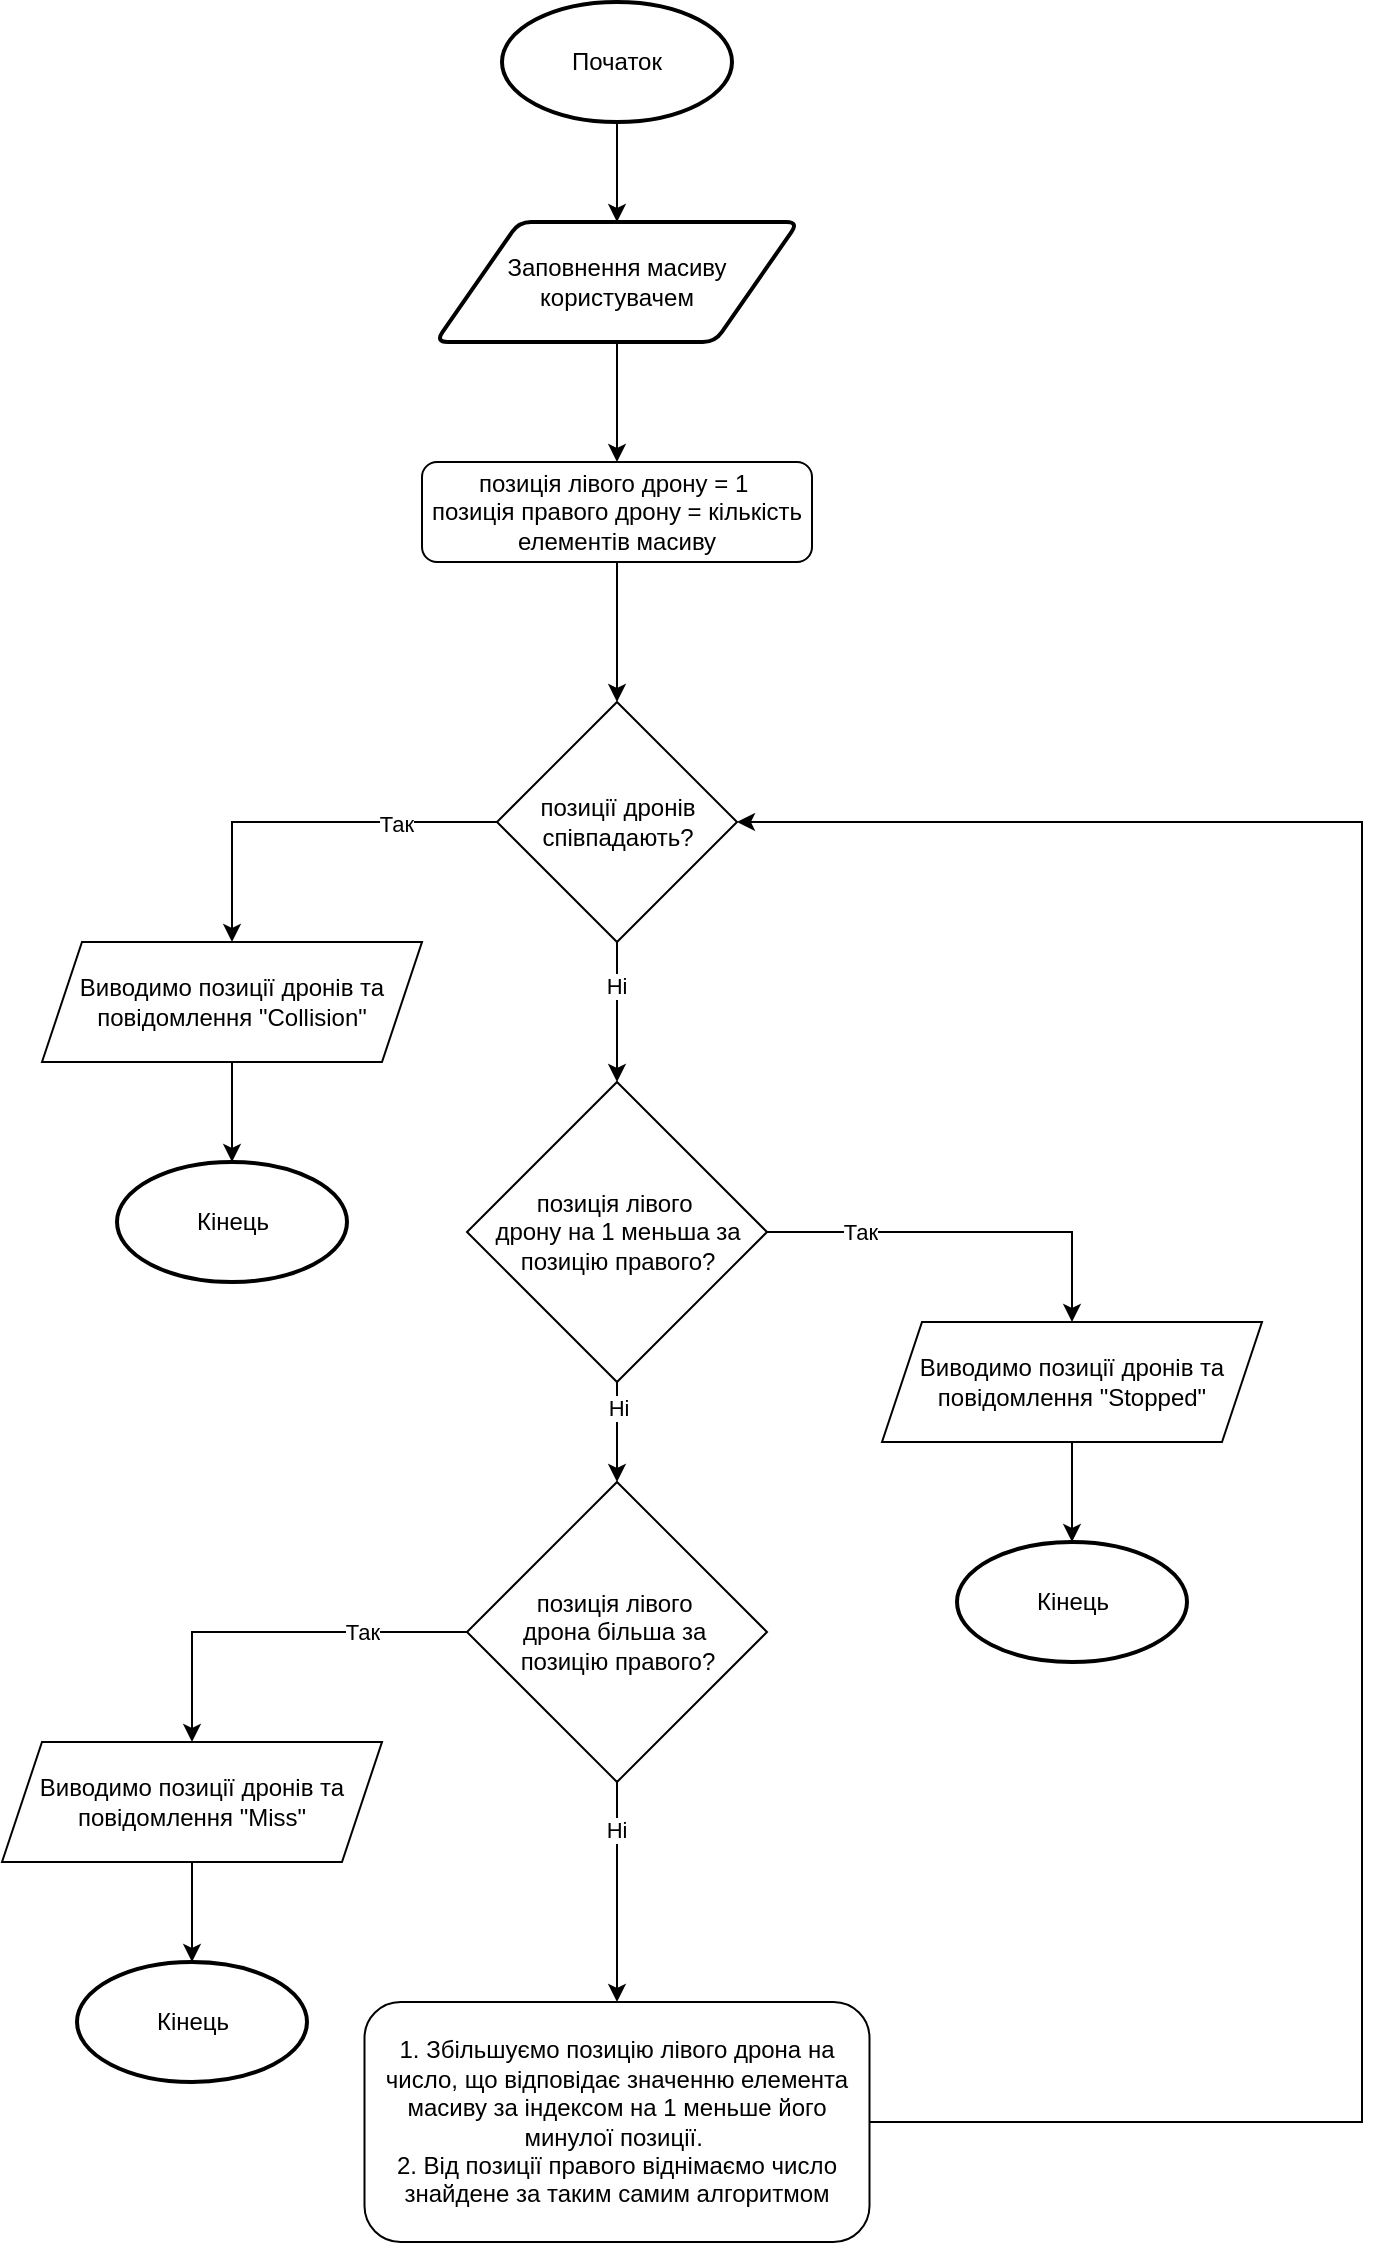 <mxfile version="24.7.17">
  <diagram name="Page-1" id="kUjyvmZ7NP5CkjfX0QpB">
    <mxGraphModel dx="2345" dy="949" grid="1" gridSize="10" guides="1" tooltips="1" connect="1" arrows="1" fold="1" page="1" pageScale="1" pageWidth="850" pageHeight="1100" math="0" shadow="0">
      <root>
        <mxCell id="0" />
        <mxCell id="1" parent="0" />
        <mxCell id="m1ybUP3E139ITR5hEYxf-5" value="" style="edgeStyle=orthogonalEdgeStyle;rounded=0;orthogonalLoop=1;jettySize=auto;html=1;" edge="1" parent="1" source="EOrGZ35hiIoyipuWgsQX-1" target="EOrGZ35hiIoyipuWgsQX-2">
          <mxGeometry relative="1" as="geometry" />
        </mxCell>
        <mxCell id="EOrGZ35hiIoyipuWgsQX-1" value="Початок" style="strokeWidth=2;html=1;shape=mxgraph.flowchart.start_1;whiteSpace=wrap;" parent="1" vertex="1">
          <mxGeometry x="380" y="40" width="115" height="60" as="geometry" />
        </mxCell>
        <mxCell id="m1ybUP3E139ITR5hEYxf-8" value="" style="edgeStyle=orthogonalEdgeStyle;rounded=0;orthogonalLoop=1;jettySize=auto;html=1;" edge="1" parent="1" source="EOrGZ35hiIoyipuWgsQX-2" target="m1ybUP3E139ITR5hEYxf-6">
          <mxGeometry relative="1" as="geometry" />
        </mxCell>
        <mxCell id="EOrGZ35hiIoyipuWgsQX-2" value="Заповнення масиву користувачем" style="shape=parallelogram;html=1;strokeWidth=2;perimeter=parallelogramPerimeter;whiteSpace=wrap;rounded=1;arcSize=12;size=0.23;" parent="1" vertex="1">
          <mxGeometry x="346.81" y="150" width="181.38" height="60" as="geometry" />
        </mxCell>
        <mxCell id="m1ybUP3E139ITR5hEYxf-11" value="" style="edgeStyle=orthogonalEdgeStyle;rounded=0;orthogonalLoop=1;jettySize=auto;html=1;" edge="1" parent="1" source="m1ybUP3E139ITR5hEYxf-6" target="m1ybUP3E139ITR5hEYxf-9">
          <mxGeometry relative="1" as="geometry" />
        </mxCell>
        <mxCell id="m1ybUP3E139ITR5hEYxf-6" value="позиція лівого дрону = 1&amp;nbsp;&lt;div&gt;позиція правого дрону = кількість елементів масиву&lt;/div&gt;" style="rounded=1;whiteSpace=wrap;html=1;" vertex="1" parent="1">
          <mxGeometry x="340" y="270" width="195" height="50" as="geometry" />
        </mxCell>
        <mxCell id="m1ybUP3E139ITR5hEYxf-14" style="edgeStyle=orthogonalEdgeStyle;rounded=0;orthogonalLoop=1;jettySize=auto;html=1;entryX=0.5;entryY=0;entryDx=0;entryDy=0;" edge="1" parent="1" source="m1ybUP3E139ITR5hEYxf-9" target="m1ybUP3E139ITR5hEYxf-12">
          <mxGeometry relative="1" as="geometry" />
        </mxCell>
        <mxCell id="m1ybUP3E139ITR5hEYxf-17" value="Так" style="edgeLabel;html=1;align=center;verticalAlign=middle;resizable=0;points=[];" vertex="1" connectable="0" parent="m1ybUP3E139ITR5hEYxf-14">
          <mxGeometry x="-0.469" y="1" relative="1" as="geometry">
            <mxPoint as="offset" />
          </mxGeometry>
        </mxCell>
        <mxCell id="m1ybUP3E139ITR5hEYxf-40" style="edgeStyle=orthogonalEdgeStyle;rounded=0;orthogonalLoop=1;jettySize=auto;html=1;entryX=0.5;entryY=0;entryDx=0;entryDy=0;" edge="1" parent="1" source="m1ybUP3E139ITR5hEYxf-9" target="m1ybUP3E139ITR5hEYxf-18">
          <mxGeometry relative="1" as="geometry" />
        </mxCell>
        <mxCell id="m1ybUP3E139ITR5hEYxf-41" value="Ні" style="edgeLabel;html=1;align=center;verticalAlign=middle;resizable=0;points=[];" vertex="1" connectable="0" parent="m1ybUP3E139ITR5hEYxf-40">
          <mxGeometry x="-0.389" y="-1" relative="1" as="geometry">
            <mxPoint as="offset" />
          </mxGeometry>
        </mxCell>
        <mxCell id="m1ybUP3E139ITR5hEYxf-9" value="позиції дронів співпадають?" style="rhombus;whiteSpace=wrap;html=1;" vertex="1" parent="1">
          <mxGeometry x="377.5" y="390" width="120" height="120" as="geometry" />
        </mxCell>
        <mxCell id="m1ybUP3E139ITR5hEYxf-20" value="" style="edgeStyle=orthogonalEdgeStyle;rounded=0;orthogonalLoop=1;jettySize=auto;html=1;" edge="1" parent="1" source="m1ybUP3E139ITR5hEYxf-12" target="m1ybUP3E139ITR5hEYxf-19">
          <mxGeometry relative="1" as="geometry" />
        </mxCell>
        <mxCell id="m1ybUP3E139ITR5hEYxf-12" value="Виводимо позиції дронів та повідомлення &quot;Collision&quot;" style="shape=parallelogram;perimeter=parallelogramPerimeter;whiteSpace=wrap;html=1;fixedSize=1;" vertex="1" parent="1">
          <mxGeometry x="150" y="510" width="190" height="60" as="geometry" />
        </mxCell>
        <mxCell id="m1ybUP3E139ITR5hEYxf-26" style="edgeStyle=orthogonalEdgeStyle;rounded=0;orthogonalLoop=1;jettySize=auto;html=1;entryX=0.5;entryY=0;entryDx=0;entryDy=0;" edge="1" parent="1" source="m1ybUP3E139ITR5hEYxf-18" target="m1ybUP3E139ITR5hEYxf-24">
          <mxGeometry relative="1" as="geometry" />
        </mxCell>
        <mxCell id="m1ybUP3E139ITR5hEYxf-29" value="Так" style="edgeLabel;html=1;align=center;verticalAlign=middle;resizable=0;points=[];" vertex="1" connectable="0" parent="m1ybUP3E139ITR5hEYxf-26">
          <mxGeometry x="-0.531" y="-2" relative="1" as="geometry">
            <mxPoint y="-2" as="offset" />
          </mxGeometry>
        </mxCell>
        <mxCell id="m1ybUP3E139ITR5hEYxf-28" value="" style="edgeStyle=orthogonalEdgeStyle;rounded=0;orthogonalLoop=1;jettySize=auto;html=1;" edge="1" parent="1" source="m1ybUP3E139ITR5hEYxf-18" target="m1ybUP3E139ITR5hEYxf-27">
          <mxGeometry relative="1" as="geometry" />
        </mxCell>
        <mxCell id="m1ybUP3E139ITR5hEYxf-30" value="Ні" style="edgeLabel;html=1;align=center;verticalAlign=middle;resizable=0;points=[];" vertex="1" connectable="0" parent="m1ybUP3E139ITR5hEYxf-28">
          <mxGeometry x="-0.484" y="1" relative="1" as="geometry">
            <mxPoint x="-1" as="offset" />
          </mxGeometry>
        </mxCell>
        <mxCell id="m1ybUP3E139ITR5hEYxf-18" value="позиція лівого&amp;nbsp;&lt;div&gt;дрону на 1 меньша за позицію правого?&lt;/div&gt;" style="rhombus;whiteSpace=wrap;html=1;" vertex="1" parent="1">
          <mxGeometry x="362.5" y="580" width="150" height="150" as="geometry" />
        </mxCell>
        <mxCell id="m1ybUP3E139ITR5hEYxf-19" value="Кінець" style="strokeWidth=2;html=1;shape=mxgraph.flowchart.start_1;whiteSpace=wrap;" vertex="1" parent="1">
          <mxGeometry x="187.5" y="620" width="115" height="60" as="geometry" />
        </mxCell>
        <mxCell id="m1ybUP3E139ITR5hEYxf-23" value="" style="edgeStyle=orthogonalEdgeStyle;rounded=0;orthogonalLoop=1;jettySize=auto;html=1;" edge="1" parent="1" source="m1ybUP3E139ITR5hEYxf-24" target="m1ybUP3E139ITR5hEYxf-25">
          <mxGeometry relative="1" as="geometry" />
        </mxCell>
        <mxCell id="m1ybUP3E139ITR5hEYxf-24" value="Виводимо позиції дронів та повідомлення &quot;Stopped&quot;" style="shape=parallelogram;perimeter=parallelogramPerimeter;whiteSpace=wrap;html=1;fixedSize=1;" vertex="1" parent="1">
          <mxGeometry x="570" y="700" width="190" height="60" as="geometry" />
        </mxCell>
        <mxCell id="m1ybUP3E139ITR5hEYxf-25" value="Кінець" style="strokeWidth=2;html=1;shape=mxgraph.flowchart.start_1;whiteSpace=wrap;" vertex="1" parent="1">
          <mxGeometry x="607.5" y="810" width="115" height="60" as="geometry" />
        </mxCell>
        <mxCell id="m1ybUP3E139ITR5hEYxf-34" style="edgeStyle=orthogonalEdgeStyle;rounded=0;orthogonalLoop=1;jettySize=auto;html=1;entryX=0.5;entryY=0;entryDx=0;entryDy=0;" edge="1" parent="1" source="m1ybUP3E139ITR5hEYxf-27" target="m1ybUP3E139ITR5hEYxf-32">
          <mxGeometry relative="1" as="geometry" />
        </mxCell>
        <mxCell id="m1ybUP3E139ITR5hEYxf-36" value="Так" style="edgeLabel;html=1;align=center;verticalAlign=middle;resizable=0;points=[];" vertex="1" connectable="0" parent="m1ybUP3E139ITR5hEYxf-34">
          <mxGeometry x="-0.564" y="2" relative="1" as="geometry">
            <mxPoint x="-11" y="-2" as="offset" />
          </mxGeometry>
        </mxCell>
        <mxCell id="m1ybUP3E139ITR5hEYxf-37" style="edgeStyle=orthogonalEdgeStyle;rounded=0;orthogonalLoop=1;jettySize=auto;html=1;entryX=0.5;entryY=0;entryDx=0;entryDy=0;" edge="1" parent="1" source="m1ybUP3E139ITR5hEYxf-27" target="m1ybUP3E139ITR5hEYxf-35">
          <mxGeometry relative="1" as="geometry" />
        </mxCell>
        <mxCell id="m1ybUP3E139ITR5hEYxf-38" value="Ні" style="edgeLabel;html=1;align=center;verticalAlign=middle;resizable=0;points=[];" vertex="1" connectable="0" parent="m1ybUP3E139ITR5hEYxf-37">
          <mxGeometry x="-0.575" y="-1" relative="1" as="geometry">
            <mxPoint as="offset" />
          </mxGeometry>
        </mxCell>
        <mxCell id="m1ybUP3E139ITR5hEYxf-27" value="позиція лівого&amp;nbsp;&lt;div&gt;дрона більша за&amp;nbsp;&lt;/div&gt;&lt;div&gt;позицію&amp;nbsp;&lt;span style=&quot;background-color: initial;&quot;&gt;правого?&lt;/span&gt;&lt;/div&gt;" style="rhombus;whiteSpace=wrap;html=1;" vertex="1" parent="1">
          <mxGeometry x="362.5" y="780" width="150" height="150" as="geometry" />
        </mxCell>
        <mxCell id="m1ybUP3E139ITR5hEYxf-31" value="" style="edgeStyle=orthogonalEdgeStyle;rounded=0;orthogonalLoop=1;jettySize=auto;html=1;" edge="1" parent="1" source="m1ybUP3E139ITR5hEYxf-32" target="m1ybUP3E139ITR5hEYxf-33">
          <mxGeometry relative="1" as="geometry" />
        </mxCell>
        <mxCell id="m1ybUP3E139ITR5hEYxf-32" value="Виводимо позиції дронів та повідомлення &quot;Miss&quot;" style="shape=parallelogram;perimeter=parallelogramPerimeter;whiteSpace=wrap;html=1;fixedSize=1;" vertex="1" parent="1">
          <mxGeometry x="130" y="910" width="190" height="60" as="geometry" />
        </mxCell>
        <mxCell id="m1ybUP3E139ITR5hEYxf-33" value="Кінець" style="strokeWidth=2;html=1;shape=mxgraph.flowchart.start_1;whiteSpace=wrap;" vertex="1" parent="1">
          <mxGeometry x="167.5" y="1020" width="115" height="60" as="geometry" />
        </mxCell>
        <mxCell id="m1ybUP3E139ITR5hEYxf-39" style="edgeStyle=orthogonalEdgeStyle;rounded=0;orthogonalLoop=1;jettySize=auto;html=1;entryX=1;entryY=0.5;entryDx=0;entryDy=0;" edge="1" parent="1" source="m1ybUP3E139ITR5hEYxf-35" target="m1ybUP3E139ITR5hEYxf-9">
          <mxGeometry relative="1" as="geometry">
            <Array as="points">
              <mxPoint x="810" y="1100" />
              <mxPoint x="810" y="450" />
            </Array>
          </mxGeometry>
        </mxCell>
        <mxCell id="m1ybUP3E139ITR5hEYxf-35" value="1. Збільшуємо позицію лівого дрона на число, що відповідає значенню елемента масиву за індексом на 1 меньше його минулої позиції.&amp;nbsp;&lt;div&gt;2. Від позиції правого віднімаємо число знайдене за таким самим алгоритмом&lt;/div&gt;" style="rounded=1;whiteSpace=wrap;html=1;" vertex="1" parent="1">
          <mxGeometry x="311.25" y="1040" width="252.5" height="120" as="geometry" />
        </mxCell>
      </root>
    </mxGraphModel>
  </diagram>
</mxfile>

